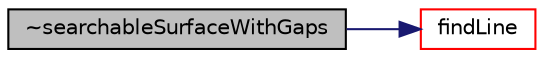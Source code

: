 digraph "~searchableSurfaceWithGaps"
{
  bgcolor="transparent";
  edge [fontname="Helvetica",fontsize="10",labelfontname="Helvetica",labelfontsize="10"];
  node [fontname="Helvetica",fontsize="10",shape=record];
  rankdir="LR";
  Node307 [label="~searchableSurfaceWithGaps",height=0.2,width=0.4,color="black", fillcolor="grey75", style="filled", fontcolor="black"];
  Node307 -> Node308 [color="midnightblue",fontsize="10",style="solid",fontname="Helvetica"];
  Node308 [label="findLine",height=0.2,width=0.4,color="red",URL="$a26389.html#a2a363a8584a3ae8109cce2aaf6436e3f",tooltip="Find first intersection on segment from start to end. "];
}
